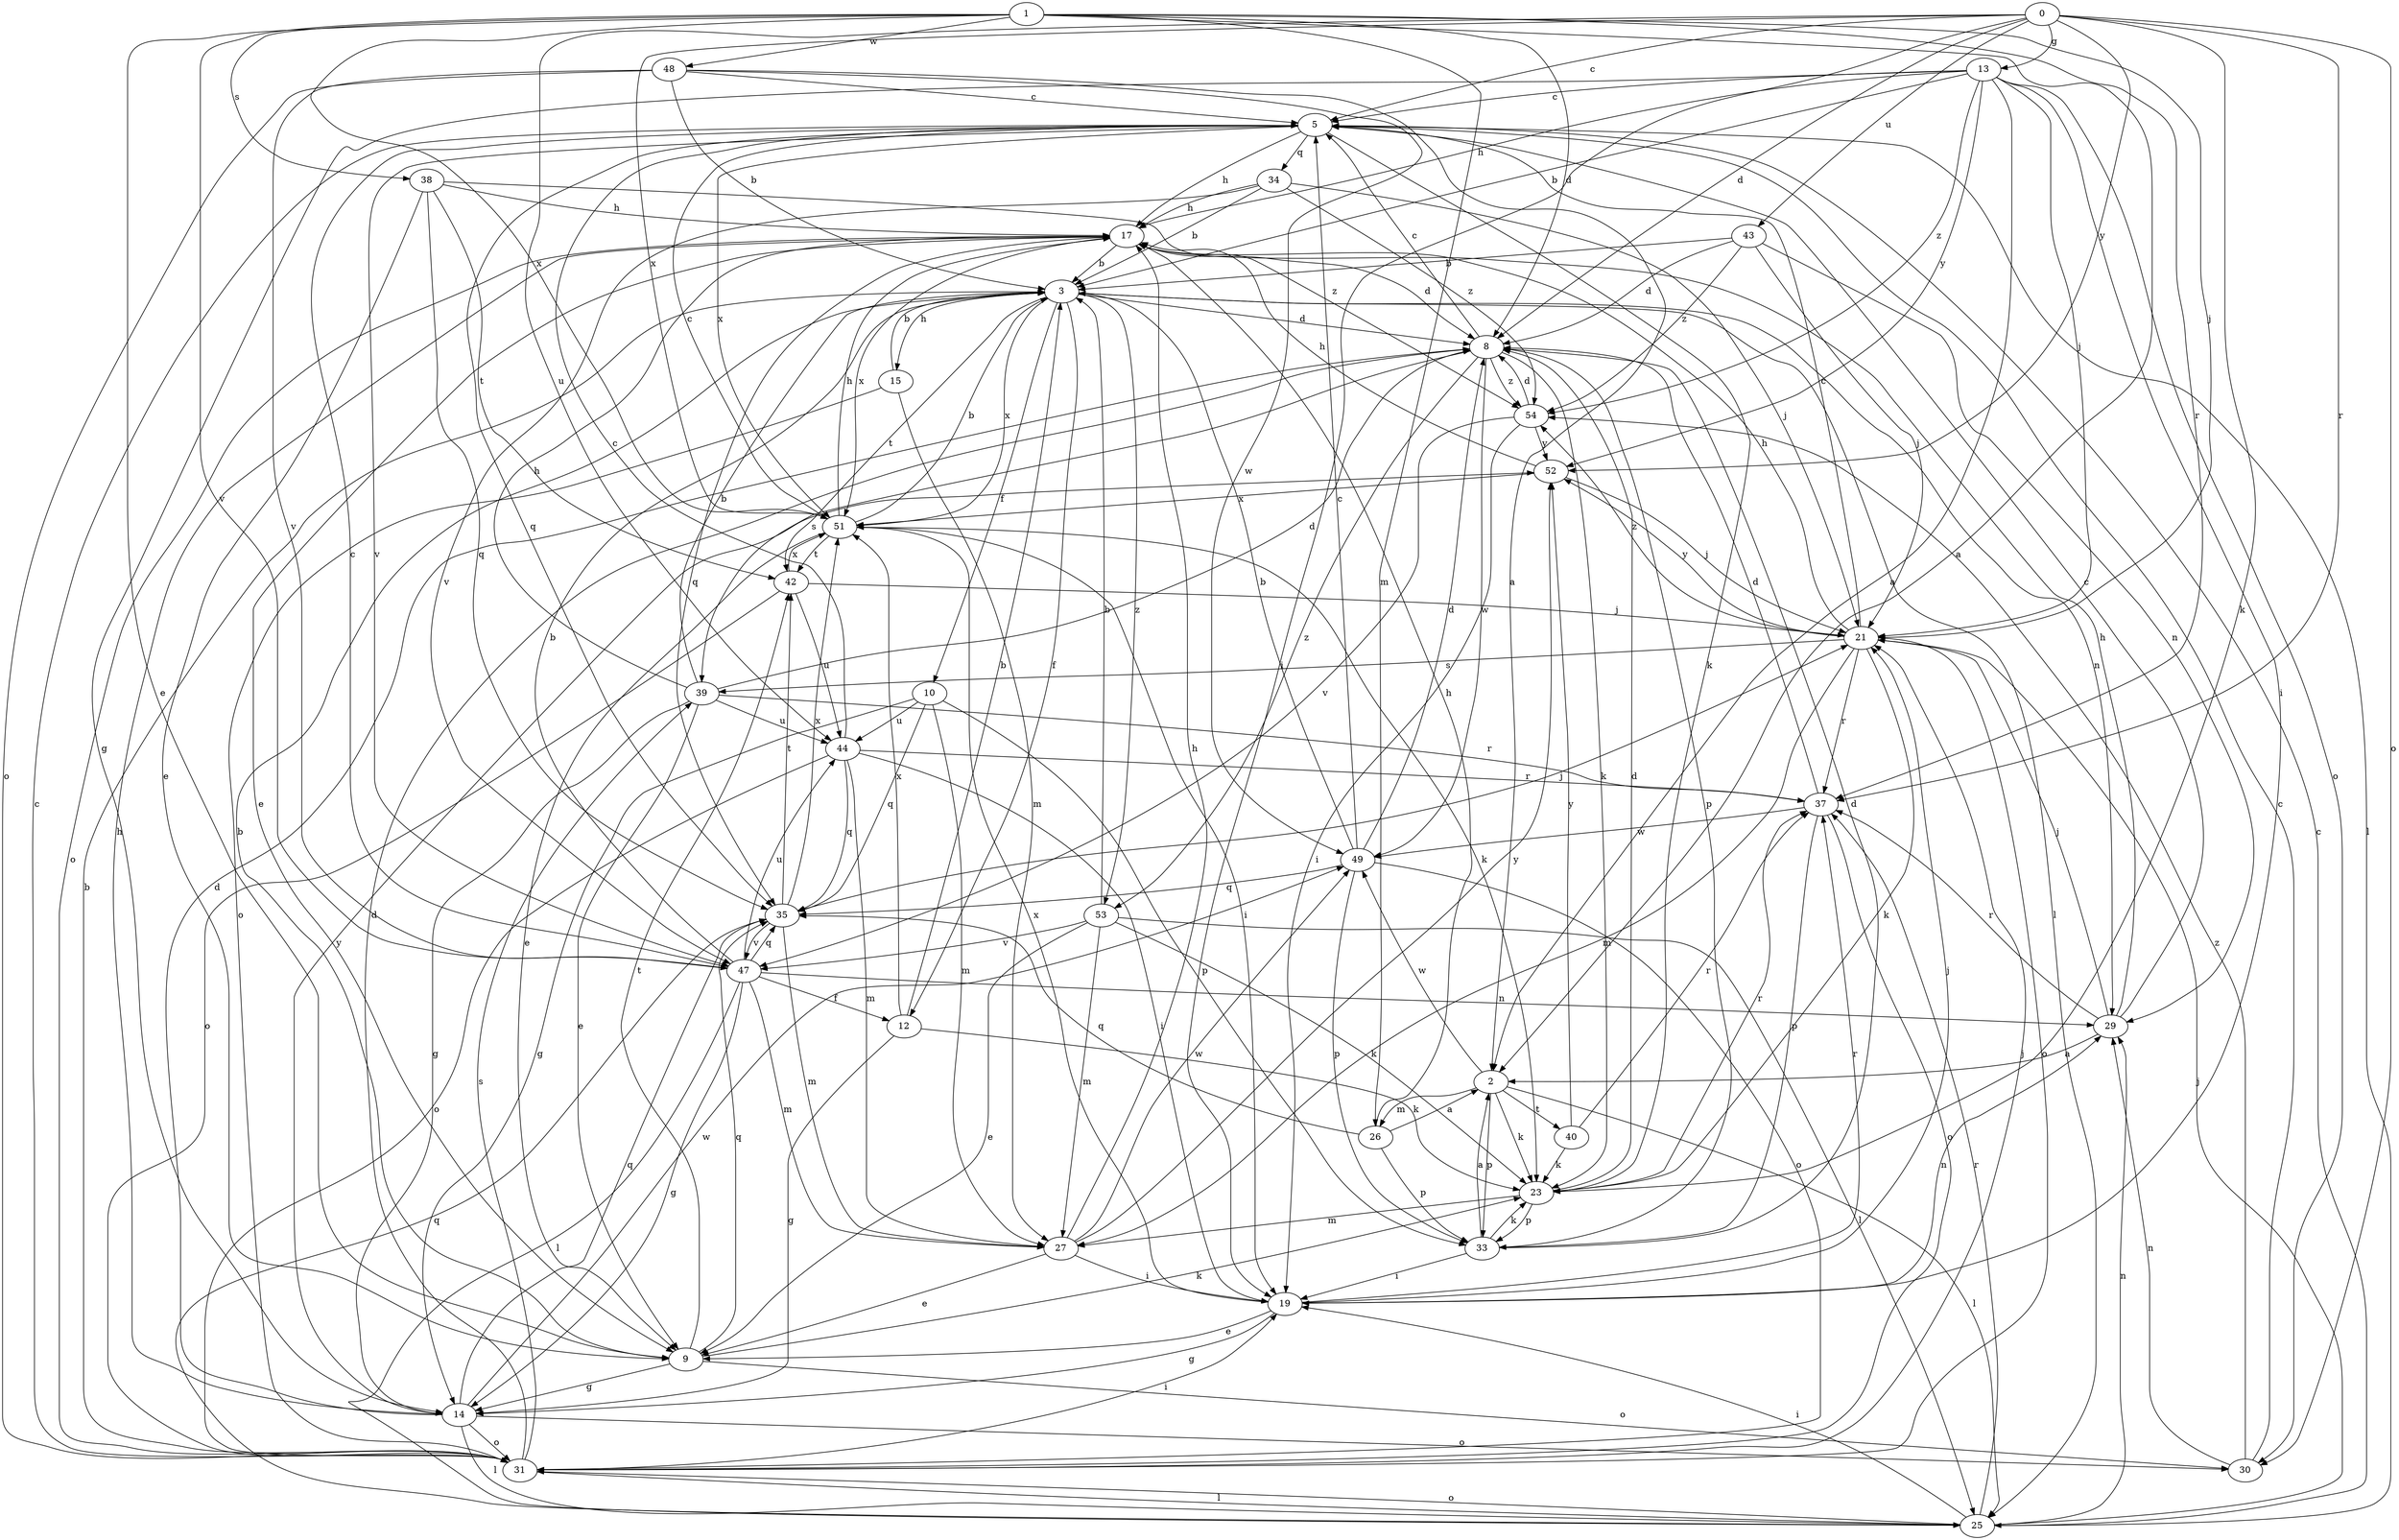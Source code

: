 strict digraph  {
0;
1;
2;
3;
5;
8;
9;
10;
12;
13;
14;
15;
17;
19;
21;
23;
25;
26;
27;
29;
30;
31;
33;
34;
35;
37;
38;
39;
40;
42;
43;
44;
47;
48;
49;
51;
52;
53;
54;
0 -> 5  [label=c];
0 -> 8  [label=d];
0 -> 13  [label=g];
0 -> 19  [label=i];
0 -> 23  [label=k];
0 -> 30  [label=o];
0 -> 37  [label=r];
0 -> 43  [label=u];
0 -> 44  [label=u];
0 -> 51  [label=x];
0 -> 52  [label=y];
1 -> 2  [label=a];
1 -> 8  [label=d];
1 -> 9  [label=e];
1 -> 21  [label=j];
1 -> 26  [label=m];
1 -> 37  [label=r];
1 -> 38  [label=s];
1 -> 47  [label=v];
1 -> 48  [label=w];
1 -> 51  [label=x];
2 -> 23  [label=k];
2 -> 25  [label=l];
2 -> 26  [label=m];
2 -> 33  [label=p];
2 -> 40  [label=t];
2 -> 49  [label=w];
3 -> 8  [label=d];
3 -> 10  [label=f];
3 -> 12  [label=f];
3 -> 15  [label=h];
3 -> 25  [label=l];
3 -> 29  [label=n];
3 -> 42  [label=t];
3 -> 51  [label=x];
3 -> 53  [label=z];
5 -> 17  [label=h];
5 -> 23  [label=k];
5 -> 25  [label=l];
5 -> 34  [label=q];
5 -> 35  [label=q];
5 -> 47  [label=v];
5 -> 51  [label=x];
8 -> 5  [label=c];
8 -> 23  [label=k];
8 -> 33  [label=p];
8 -> 39  [label=s];
8 -> 49  [label=w];
8 -> 53  [label=z];
8 -> 54  [label=z];
9 -> 3  [label=b];
9 -> 14  [label=g];
9 -> 23  [label=k];
9 -> 30  [label=o];
9 -> 35  [label=q];
9 -> 42  [label=t];
10 -> 14  [label=g];
10 -> 27  [label=m];
10 -> 33  [label=p];
10 -> 35  [label=q];
10 -> 44  [label=u];
12 -> 3  [label=b];
12 -> 14  [label=g];
12 -> 23  [label=k];
12 -> 51  [label=x];
13 -> 2  [label=a];
13 -> 3  [label=b];
13 -> 5  [label=c];
13 -> 14  [label=g];
13 -> 17  [label=h];
13 -> 19  [label=i];
13 -> 21  [label=j];
13 -> 30  [label=o];
13 -> 52  [label=y];
13 -> 54  [label=z];
14 -> 8  [label=d];
14 -> 17  [label=h];
14 -> 25  [label=l];
14 -> 30  [label=o];
14 -> 31  [label=o];
14 -> 35  [label=q];
14 -> 49  [label=w];
14 -> 52  [label=y];
15 -> 3  [label=b];
15 -> 27  [label=m];
15 -> 31  [label=o];
17 -> 3  [label=b];
17 -> 8  [label=d];
17 -> 9  [label=e];
17 -> 31  [label=o];
17 -> 35  [label=q];
17 -> 51  [label=x];
19 -> 9  [label=e];
19 -> 14  [label=g];
19 -> 21  [label=j];
19 -> 29  [label=n];
19 -> 37  [label=r];
19 -> 51  [label=x];
21 -> 5  [label=c];
21 -> 17  [label=h];
21 -> 23  [label=k];
21 -> 27  [label=m];
21 -> 31  [label=o];
21 -> 37  [label=r];
21 -> 39  [label=s];
21 -> 52  [label=y];
21 -> 54  [label=z];
23 -> 8  [label=d];
23 -> 27  [label=m];
23 -> 33  [label=p];
23 -> 37  [label=r];
25 -> 5  [label=c];
25 -> 19  [label=i];
25 -> 21  [label=j];
25 -> 29  [label=n];
25 -> 31  [label=o];
25 -> 35  [label=q];
25 -> 37  [label=r];
26 -> 2  [label=a];
26 -> 17  [label=h];
26 -> 33  [label=p];
26 -> 35  [label=q];
27 -> 9  [label=e];
27 -> 17  [label=h];
27 -> 19  [label=i];
27 -> 49  [label=w];
27 -> 52  [label=y];
29 -> 2  [label=a];
29 -> 5  [label=c];
29 -> 17  [label=h];
29 -> 21  [label=j];
29 -> 37  [label=r];
30 -> 5  [label=c];
30 -> 29  [label=n];
30 -> 54  [label=z];
31 -> 3  [label=b];
31 -> 5  [label=c];
31 -> 8  [label=d];
31 -> 19  [label=i];
31 -> 21  [label=j];
31 -> 25  [label=l];
31 -> 39  [label=s];
33 -> 2  [label=a];
33 -> 8  [label=d];
33 -> 19  [label=i];
33 -> 23  [label=k];
34 -> 3  [label=b];
34 -> 17  [label=h];
34 -> 21  [label=j];
34 -> 47  [label=v];
34 -> 54  [label=z];
35 -> 21  [label=j];
35 -> 27  [label=m];
35 -> 42  [label=t];
35 -> 47  [label=v];
35 -> 51  [label=x];
37 -> 8  [label=d];
37 -> 31  [label=o];
37 -> 33  [label=p];
37 -> 49  [label=w];
38 -> 9  [label=e];
38 -> 17  [label=h];
38 -> 35  [label=q];
38 -> 42  [label=t];
38 -> 54  [label=z];
39 -> 3  [label=b];
39 -> 8  [label=d];
39 -> 9  [label=e];
39 -> 14  [label=g];
39 -> 17  [label=h];
39 -> 37  [label=r];
39 -> 44  [label=u];
40 -> 23  [label=k];
40 -> 37  [label=r];
40 -> 52  [label=y];
42 -> 21  [label=j];
42 -> 31  [label=o];
42 -> 44  [label=u];
42 -> 51  [label=x];
43 -> 3  [label=b];
43 -> 8  [label=d];
43 -> 21  [label=j];
43 -> 29  [label=n];
43 -> 54  [label=z];
44 -> 5  [label=c];
44 -> 19  [label=i];
44 -> 27  [label=m];
44 -> 31  [label=o];
44 -> 35  [label=q];
44 -> 37  [label=r];
47 -> 3  [label=b];
47 -> 5  [label=c];
47 -> 12  [label=f];
47 -> 14  [label=g];
47 -> 25  [label=l];
47 -> 27  [label=m];
47 -> 29  [label=n];
47 -> 35  [label=q];
47 -> 44  [label=u];
48 -> 2  [label=a];
48 -> 3  [label=b];
48 -> 5  [label=c];
48 -> 31  [label=o];
48 -> 47  [label=v];
48 -> 49  [label=w];
49 -> 3  [label=b];
49 -> 5  [label=c];
49 -> 8  [label=d];
49 -> 31  [label=o];
49 -> 33  [label=p];
49 -> 35  [label=q];
51 -> 3  [label=b];
51 -> 5  [label=c];
51 -> 9  [label=e];
51 -> 17  [label=h];
51 -> 19  [label=i];
51 -> 23  [label=k];
51 -> 42  [label=t];
52 -> 17  [label=h];
52 -> 21  [label=j];
52 -> 51  [label=x];
53 -> 3  [label=b];
53 -> 9  [label=e];
53 -> 23  [label=k];
53 -> 25  [label=l];
53 -> 27  [label=m];
53 -> 47  [label=v];
54 -> 8  [label=d];
54 -> 19  [label=i];
54 -> 47  [label=v];
54 -> 52  [label=y];
}
